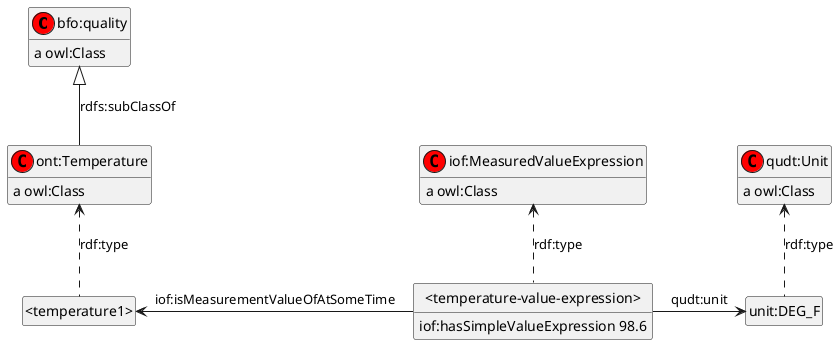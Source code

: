 @startuml
hide empty members
hide circle
skinparam classAttributeIconSize 0
class bfo_quality as "bfo:quality"
class bfo_quality <<(C,red)>>
show bfo_quality circle
class ont_Temperature as "ont:Temperature"
class ont_Temperature <<(C,red)>>
show ont_Temperature circle
class iof_MeasuredValueExpression as "iof:MeasuredValueExpression"
class iof_MeasuredValueExpression <<(C,red)>>
show iof_MeasuredValueExpression circle
class qudt_Unit as "qudt:Unit"
class qudt_Unit <<(C,red)>>
show qudt_Unit circle
ont_Temperature : {field} a owl:Class
ont_Temperature -up-|> bfo_quality : rdfs:subClassOf
iof_MeasuredValueExpression : {field} a owl:Class
class _temperature1_ as "<temperature1>"
_temperature1_ -up[dashed]-> ont_Temperature : rdf:type
qudt_Unit : {field} a owl:Class
class _temperature_value_expression_ as "<temperature-value-expression>"
class unit_DEG_F as "unit:DEG_F"
_temperature_value_expression_ -right-> unit_DEG_F : qudt:unit
_temperature_value_expression_ -up[dashed]-> iof_MeasuredValueExpression : rdf:type
_temperature_value_expression_ -left-> _temperature1_ : iof:isMeasurementValueOfAtSomeTime
_temperature_value_expression_ : {field} iof:hasSimpleValueExpression 98.6
unit_DEG_F -up[dashed]-> qudt_Unit : rdf:type
bfo_quality : {field} a owl:Class
@enduml

